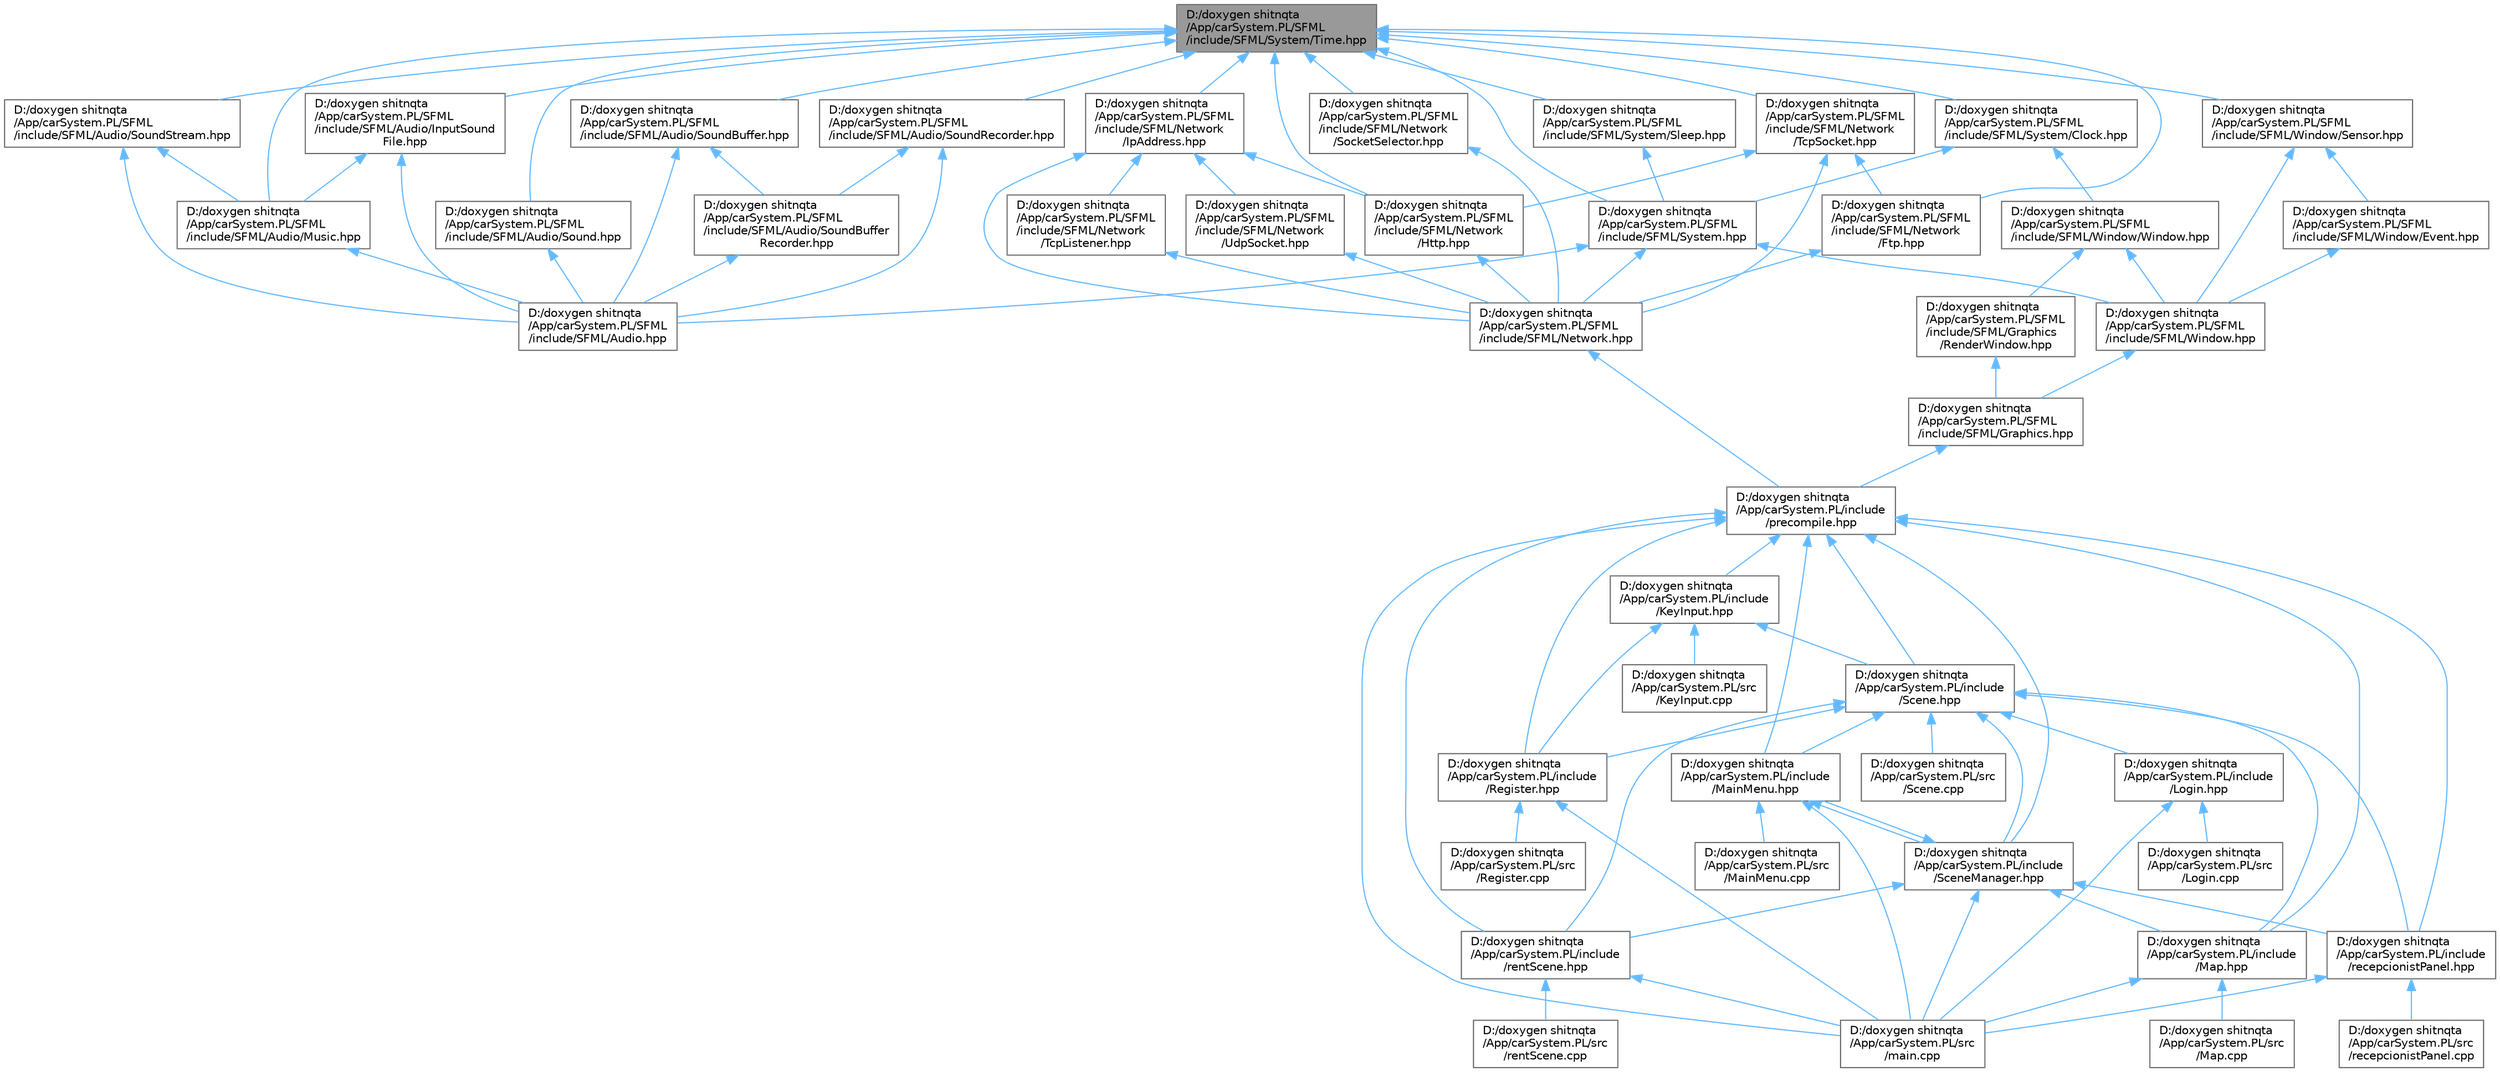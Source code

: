 digraph "D:/doxygen shitnqta/App/carSystem.PL/SFML/include/SFML/System/Time.hpp"
{
 // INTERACTIVE_SVG=YES
 // LATEX_PDF_SIZE
  bgcolor="transparent";
  edge [fontname=Helvetica,fontsize=10,labelfontname=Helvetica,labelfontsize=10];
  node [fontname=Helvetica,fontsize=10,shape=box,height=0.2,width=0.4];
  Node1 [id="Node000001",label="D:/doxygen shitnqta\l/App/carSystem.PL/SFML\l/include/SFML/System/Time.hpp",height=0.2,width=0.4,color="gray40", fillcolor="grey60", style="filled", fontcolor="black",tooltip=" "];
  Node1 -> Node2 [id="edge92_Node000001_Node000002",dir="back",color="steelblue1",style="solid",tooltip=" "];
  Node2 [id="Node000002",label="D:/doxygen shitnqta\l/App/carSystem.PL/SFML\l/include/SFML/Audio/InputSound\lFile.hpp",height=0.2,width=0.4,color="grey40", fillcolor="white", style="filled",URL="$a00314.html",tooltip=" "];
  Node2 -> Node3 [id="edge93_Node000002_Node000003",dir="back",color="steelblue1",style="solid",tooltip=" "];
  Node3 [id="Node000003",label="D:/doxygen shitnqta\l/App/carSystem.PL/SFML\l/include/SFML/Audio.hpp",height=0.2,width=0.4,color="grey40", fillcolor="white", style="filled",URL="$a00356.html",tooltip=" "];
  Node2 -> Node4 [id="edge94_Node000002_Node000004",dir="back",color="steelblue1",style="solid",tooltip=" "];
  Node4 [id="Node000004",label="D:/doxygen shitnqta\l/App/carSystem.PL/SFML\l/include/SFML/Audio/Music.hpp",height=0.2,width=0.4,color="grey40", fillcolor="white", style="filled",URL="$a00320.html",tooltip=" "];
  Node4 -> Node3 [id="edge95_Node000004_Node000003",dir="back",color="steelblue1",style="solid",tooltip=" "];
  Node1 -> Node4 [id="edge96_Node000001_Node000004",dir="back",color="steelblue1",style="solid",tooltip=" "];
  Node1 -> Node5 [id="edge97_Node000001_Node000005",dir="back",color="steelblue1",style="solid",tooltip=" "];
  Node5 [id="Node000005",label="D:/doxygen shitnqta\l/App/carSystem.PL/SFML\l/include/SFML/Audio/Sound.hpp",height=0.2,width=0.4,color="grey40", fillcolor="white", style="filled",URL="$a00326.html",tooltip=" "];
  Node5 -> Node3 [id="edge98_Node000005_Node000003",dir="back",color="steelblue1",style="solid",tooltip=" "];
  Node1 -> Node6 [id="edge99_Node000001_Node000006",dir="back",color="steelblue1",style="solid",tooltip=" "];
  Node6 [id="Node000006",label="D:/doxygen shitnqta\l/App/carSystem.PL/SFML\l/include/SFML/Audio/SoundBuffer.hpp",height=0.2,width=0.4,color="grey40", fillcolor="white", style="filled",URL="$a00329.html",tooltip=" "];
  Node6 -> Node3 [id="edge100_Node000006_Node000003",dir="back",color="steelblue1",style="solid",tooltip=" "];
  Node6 -> Node7 [id="edge101_Node000006_Node000007",dir="back",color="steelblue1",style="solid",tooltip=" "];
  Node7 [id="Node000007",label="D:/doxygen shitnqta\l/App/carSystem.PL/SFML\l/include/SFML/Audio/SoundBuffer\lRecorder.hpp",height=0.2,width=0.4,color="grey40", fillcolor="white", style="filled",URL="$a00332.html",tooltip=" "];
  Node7 -> Node3 [id="edge102_Node000007_Node000003",dir="back",color="steelblue1",style="solid",tooltip=" "];
  Node1 -> Node8 [id="edge103_Node000001_Node000008",dir="back",color="steelblue1",style="solid",tooltip=" "];
  Node8 [id="Node000008",label="D:/doxygen shitnqta\l/App/carSystem.PL/SFML\l/include/SFML/Audio/SoundRecorder.hpp",height=0.2,width=0.4,color="grey40", fillcolor="white", style="filled",URL="$a00347.html",tooltip=" "];
  Node8 -> Node3 [id="edge104_Node000008_Node000003",dir="back",color="steelblue1",style="solid",tooltip=" "];
  Node8 -> Node7 [id="edge105_Node000008_Node000007",dir="back",color="steelblue1",style="solid",tooltip=" "];
  Node1 -> Node9 [id="edge106_Node000001_Node000009",dir="back",color="steelblue1",style="solid",tooltip=" "];
  Node9 [id="Node000009",label="D:/doxygen shitnqta\l/App/carSystem.PL/SFML\l/include/SFML/Audio/SoundStream.hpp",height=0.2,width=0.4,color="grey40", fillcolor="white", style="filled",URL="$a00353.html",tooltip=" "];
  Node9 -> Node3 [id="edge107_Node000009_Node000003",dir="back",color="steelblue1",style="solid",tooltip=" "];
  Node9 -> Node4 [id="edge108_Node000009_Node000004",dir="back",color="steelblue1",style="solid",tooltip=" "];
  Node1 -> Node10 [id="edge109_Node000001_Node000010",dir="back",color="steelblue1",style="solid",tooltip=" "];
  Node10 [id="Node000010",label="D:/doxygen shitnqta\l/App/carSystem.PL/SFML\l/include/SFML/Network\l/Ftp.hpp",height=0.2,width=0.4,color="grey40", fillcolor="white", style="filled",URL="$a00458.html",tooltip=" "];
  Node10 -> Node11 [id="edge110_Node000010_Node000011",dir="back",color="steelblue1",style="solid",tooltip=" "];
  Node11 [id="Node000011",label="D:/doxygen shitnqta\l/App/carSystem.PL/SFML\l/include/SFML/Network.hpp",height=0.2,width=0.4,color="grey40", fillcolor="white", style="filled",URL="$a00488.html",tooltip=" "];
  Node11 -> Node12 [id="edge111_Node000011_Node000012",dir="back",color="steelblue1",style="solid",tooltip=" "];
  Node12 [id="Node000012",label="D:/doxygen shitnqta\l/App/carSystem.PL/include\l/precompile.hpp",height=0.2,width=0.4,color="grey40", fillcolor="white", style="filled",URL="$a02200.html",tooltip=" "];
  Node12 -> Node13 [id="edge112_Node000012_Node000013",dir="back",color="steelblue1",style="solid",tooltip=" "];
  Node13 [id="Node000013",label="D:/doxygen shitnqta\l/App/carSystem.PL/include\l/KeyInput.hpp",height=0.2,width=0.4,color="grey40", fillcolor="white", style="filled",URL="$a00275.html",tooltip=" "];
  Node13 -> Node14 [id="edge113_Node000013_Node000014",dir="back",color="steelblue1",style="solid",tooltip=" "];
  Node14 [id="Node000014",label="D:/doxygen shitnqta\l/App/carSystem.PL/include\l/Register.hpp",height=0.2,width=0.4,color="grey40", fillcolor="white", style="filled",URL="$a00296.html",tooltip=" "];
  Node14 -> Node15 [id="edge114_Node000014_Node000015",dir="back",color="steelblue1",style="solid",tooltip=" "];
  Node15 [id="Node000015",label="D:/doxygen shitnqta\l/App/carSystem.PL/src\l/Register.cpp",height=0.2,width=0.4,color="grey40", fillcolor="white", style="filled",URL="$a00641.html",tooltip=" "];
  Node14 -> Node16 [id="edge115_Node000014_Node000016",dir="back",color="steelblue1",style="solid",tooltip=" "];
  Node16 [id="Node000016",label="D:/doxygen shitnqta\l/App/carSystem.PL/src\l/main.cpp",height=0.2,width=0.4,color="grey40", fillcolor="white", style="filled",URL="$a00629.html",tooltip=" "];
  Node13 -> Node17 [id="edge116_Node000013_Node000017",dir="back",color="steelblue1",style="solid",tooltip=" "];
  Node17 [id="Node000017",label="D:/doxygen shitnqta\l/App/carSystem.PL/include\l/Scene.hpp",height=0.2,width=0.4,color="grey40", fillcolor="white", style="filled",URL="$a00302.html",tooltip=" "];
  Node17 -> Node18 [id="edge117_Node000017_Node000018",dir="back",color="steelblue1",style="solid",tooltip=" "];
  Node18 [id="Node000018",label="D:/doxygen shitnqta\l/App/carSystem.PL/include\l/Login.hpp",height=0.2,width=0.4,color="grey40", fillcolor="white", style="filled",URL="$a00278.html",tooltip=" "];
  Node18 -> Node19 [id="edge118_Node000018_Node000019",dir="back",color="steelblue1",style="solid",tooltip=" "];
  Node19 [id="Node000019",label="D:/doxygen shitnqta\l/App/carSystem.PL/src\l/Login.cpp",height=0.2,width=0.4,color="grey40", fillcolor="white", style="filled",URL="$a00623.html",tooltip=" "];
  Node18 -> Node16 [id="edge119_Node000018_Node000016",dir="back",color="steelblue1",style="solid",tooltip=" "];
  Node17 -> Node20 [id="edge120_Node000017_Node000020",dir="back",color="steelblue1",style="solid",tooltip=" "];
  Node20 [id="Node000020",label="D:/doxygen shitnqta\l/App/carSystem.PL/include\l/MainMenu.hpp",height=0.2,width=0.4,color="grey40", fillcolor="white", style="filled",URL="$a00284.html",tooltip=" "];
  Node20 -> Node21 [id="edge121_Node000020_Node000021",dir="back",color="steelblue1",style="solid",tooltip=" "];
  Node21 [id="Node000021",label="D:/doxygen shitnqta\l/App/carSystem.PL/include\l/SceneManager.hpp",height=0.2,width=0.4,color="grey40", fillcolor="white", style="filled",URL="$a00305.html",tooltip=" "];
  Node21 -> Node20 [id="edge122_Node000021_Node000020",dir="back",color="steelblue1",style="solid",tooltip=" "];
  Node21 -> Node22 [id="edge123_Node000021_Node000022",dir="back",color="steelblue1",style="solid",tooltip=" "];
  Node22 [id="Node000022",label="D:/doxygen shitnqta\l/App/carSystem.PL/include\l/Map.hpp",height=0.2,width=0.4,color="grey40", fillcolor="white", style="filled",URL="$a00287.html",tooltip=" "];
  Node22 -> Node23 [id="edge124_Node000022_Node000023",dir="back",color="steelblue1",style="solid",tooltip=" "];
  Node23 [id="Node000023",label="D:/doxygen shitnqta\l/App/carSystem.PL/src\l/Map.cpp",height=0.2,width=0.4,color="grey40", fillcolor="white", style="filled",URL="$a00635.html",tooltip=" "];
  Node22 -> Node16 [id="edge125_Node000022_Node000016",dir="back",color="steelblue1",style="solid",tooltip=" "];
  Node21 -> Node24 [id="edge126_Node000021_Node000024",dir="back",color="steelblue1",style="solid",tooltip=" "];
  Node24 [id="Node000024",label="D:/doxygen shitnqta\l/App/carSystem.PL/include\l/recepcionistPanel.hpp",height=0.2,width=0.4,color="grey40", fillcolor="white", style="filled",URL="$a00293.html",tooltip=" "];
  Node24 -> Node16 [id="edge127_Node000024_Node000016",dir="back",color="steelblue1",style="solid",tooltip=" "];
  Node24 -> Node25 [id="edge128_Node000024_Node000025",dir="back",color="steelblue1",style="solid",tooltip=" "];
  Node25 [id="Node000025",label="D:/doxygen shitnqta\l/App/carSystem.PL/src\l/recepcionistPanel.cpp",height=0.2,width=0.4,color="grey40", fillcolor="white", style="filled",URL="$a00638.html",tooltip=" "];
  Node21 -> Node26 [id="edge129_Node000021_Node000026",dir="back",color="steelblue1",style="solid",tooltip=" "];
  Node26 [id="Node000026",label="D:/doxygen shitnqta\l/App/carSystem.PL/include\l/rentScene.hpp",height=0.2,width=0.4,color="grey40", fillcolor="white", style="filled",URL="$a00299.html",tooltip=" "];
  Node26 -> Node16 [id="edge130_Node000026_Node000016",dir="back",color="steelblue1",style="solid",tooltip=" "];
  Node26 -> Node27 [id="edge131_Node000026_Node000027",dir="back",color="steelblue1",style="solid",tooltip=" "];
  Node27 [id="Node000027",label="D:/doxygen shitnqta\l/App/carSystem.PL/src\l/rentScene.cpp",height=0.2,width=0.4,color="grey40", fillcolor="white", style="filled",URL="$a00644.html",tooltip=" "];
  Node21 -> Node16 [id="edge132_Node000021_Node000016",dir="back",color="steelblue1",style="solid",tooltip=" "];
  Node20 -> Node28 [id="edge133_Node000020_Node000028",dir="back",color="steelblue1",style="solid",tooltip=" "];
  Node28 [id="Node000028",label="D:/doxygen shitnqta\l/App/carSystem.PL/src\l/MainMenu.cpp",height=0.2,width=0.4,color="grey40", fillcolor="white", style="filled",URL="$a00632.html",tooltip=" "];
  Node20 -> Node16 [id="edge134_Node000020_Node000016",dir="back",color="steelblue1",style="solid",tooltip=" "];
  Node17 -> Node22 [id="edge135_Node000017_Node000022",dir="back",color="steelblue1",style="solid",tooltip=" "];
  Node17 -> Node14 [id="edge136_Node000017_Node000014",dir="back",color="steelblue1",style="solid",tooltip=" "];
  Node17 -> Node21 [id="edge137_Node000017_Node000021",dir="back",color="steelblue1",style="solid",tooltip=" "];
  Node17 -> Node24 [id="edge138_Node000017_Node000024",dir="back",color="steelblue1",style="solid",tooltip=" "];
  Node17 -> Node26 [id="edge139_Node000017_Node000026",dir="back",color="steelblue1",style="solid",tooltip=" "];
  Node17 -> Node29 [id="edge140_Node000017_Node000029",dir="back",color="steelblue1",style="solid",tooltip=" "];
  Node29 [id="Node000029",label="D:/doxygen shitnqta\l/App/carSystem.PL/src\l/Scene.cpp",height=0.2,width=0.4,color="grey40", fillcolor="white", style="filled",URL="$a00647.html",tooltip=" "];
  Node13 -> Node30 [id="edge141_Node000013_Node000030",dir="back",color="steelblue1",style="solid",tooltip=" "];
  Node30 [id="Node000030",label="D:/doxygen shitnqta\l/App/carSystem.PL/src\l/KeyInput.cpp",height=0.2,width=0.4,color="grey40", fillcolor="white", style="filled",URL="$a00620.html",tooltip=" "];
  Node12 -> Node20 [id="edge142_Node000012_Node000020",dir="back",color="steelblue1",style="solid",tooltip=" "];
  Node12 -> Node22 [id="edge143_Node000012_Node000022",dir="back",color="steelblue1",style="solid",tooltip=" "];
  Node12 -> Node14 [id="edge144_Node000012_Node000014",dir="back",color="steelblue1",style="solid",tooltip=" "];
  Node12 -> Node17 [id="edge145_Node000012_Node000017",dir="back",color="steelblue1",style="solid",tooltip=" "];
  Node12 -> Node21 [id="edge146_Node000012_Node000021",dir="back",color="steelblue1",style="solid",tooltip=" "];
  Node12 -> Node24 [id="edge147_Node000012_Node000024",dir="back",color="steelblue1",style="solid",tooltip=" "];
  Node12 -> Node26 [id="edge148_Node000012_Node000026",dir="back",color="steelblue1",style="solid",tooltip=" "];
  Node12 -> Node16 [id="edge149_Node000012_Node000016",dir="back",color="steelblue1",style="solid",tooltip=" "];
  Node1 -> Node31 [id="edge150_Node000001_Node000031",dir="back",color="steelblue1",style="solid",tooltip=" "];
  Node31 [id="Node000031",label="D:/doxygen shitnqta\l/App/carSystem.PL/SFML\l/include/SFML/Network\l/Http.hpp",height=0.2,width=0.4,color="grey40", fillcolor="white", style="filled",URL="$a00461.html",tooltip=" "];
  Node31 -> Node11 [id="edge151_Node000031_Node000011",dir="back",color="steelblue1",style="solid",tooltip=" "];
  Node1 -> Node32 [id="edge152_Node000001_Node000032",dir="back",color="steelblue1",style="solid",tooltip=" "];
  Node32 [id="Node000032",label="D:/doxygen shitnqta\l/App/carSystem.PL/SFML\l/include/SFML/Network\l/IpAddress.hpp",height=0.2,width=0.4,color="grey40", fillcolor="white", style="filled",URL="$a00464.html",tooltip=" "];
  Node32 -> Node11 [id="edge153_Node000032_Node000011",dir="back",color="steelblue1",style="solid",tooltip=" "];
  Node32 -> Node31 [id="edge154_Node000032_Node000031",dir="back",color="steelblue1",style="solid",tooltip=" "];
  Node32 -> Node33 [id="edge155_Node000032_Node000033",dir="back",color="steelblue1",style="solid",tooltip=" "];
  Node33 [id="Node000033",label="D:/doxygen shitnqta\l/App/carSystem.PL/SFML\l/include/SFML/Network\l/TcpListener.hpp",height=0.2,width=0.4,color="grey40", fillcolor="white", style="filled",URL="$a00479.html",tooltip=" "];
  Node33 -> Node11 [id="edge156_Node000033_Node000011",dir="back",color="steelblue1",style="solid",tooltip=" "];
  Node32 -> Node34 [id="edge157_Node000032_Node000034",dir="back",color="steelblue1",style="solid",tooltip=" "];
  Node34 [id="Node000034",label="D:/doxygen shitnqta\l/App/carSystem.PL/SFML\l/include/SFML/Network\l/UdpSocket.hpp",height=0.2,width=0.4,color="grey40", fillcolor="white", style="filled",URL="$a00485.html",tooltip=" "];
  Node34 -> Node11 [id="edge158_Node000034_Node000011",dir="back",color="steelblue1",style="solid",tooltip=" "];
  Node1 -> Node35 [id="edge159_Node000001_Node000035",dir="back",color="steelblue1",style="solid",tooltip=" "];
  Node35 [id="Node000035",label="D:/doxygen shitnqta\l/App/carSystem.PL/SFML\l/include/SFML/Network\l/SocketSelector.hpp",height=0.2,width=0.4,color="grey40", fillcolor="white", style="filled",URL="$a00476.html",tooltip=" "];
  Node35 -> Node11 [id="edge160_Node000035_Node000011",dir="back",color="steelblue1",style="solid",tooltip=" "];
  Node1 -> Node36 [id="edge161_Node000001_Node000036",dir="back",color="steelblue1",style="solid",tooltip=" "];
  Node36 [id="Node000036",label="D:/doxygen shitnqta\l/App/carSystem.PL/SFML\l/include/SFML/Network\l/TcpSocket.hpp",height=0.2,width=0.4,color="grey40", fillcolor="white", style="filled",URL="$a00482.html",tooltip=" "];
  Node36 -> Node11 [id="edge162_Node000036_Node000011",dir="back",color="steelblue1",style="solid",tooltip=" "];
  Node36 -> Node10 [id="edge163_Node000036_Node000010",dir="back",color="steelblue1",style="solid",tooltip=" "];
  Node36 -> Node31 [id="edge164_Node000036_Node000031",dir="back",color="steelblue1",style="solid",tooltip=" "];
  Node1 -> Node37 [id="edge165_Node000001_Node000037",dir="back",color="steelblue1",style="solid",tooltip=" "];
  Node37 [id="Node000037",label="D:/doxygen shitnqta\l/App/carSystem.PL/SFML\l/include/SFML/System.hpp",height=0.2,width=0.4,color="grey40", fillcolor="white", style="filled",URL="$a00566.html",tooltip=" "];
  Node37 -> Node3 [id="edge166_Node000037_Node000003",dir="back",color="steelblue1",style="solid",tooltip=" "];
  Node37 -> Node11 [id="edge167_Node000037_Node000011",dir="back",color="steelblue1",style="solid",tooltip=" "];
  Node37 -> Node38 [id="edge168_Node000037_Node000038",dir="back",color="steelblue1",style="solid",tooltip=" "];
  Node38 [id="Node000038",label="D:/doxygen shitnqta\l/App/carSystem.PL/SFML\l/include/SFML/Window.hpp",height=0.2,width=0.4,color="grey40", fillcolor="white", style="filled",URL="$a00605.html",tooltip=" "];
  Node38 -> Node39 [id="edge169_Node000038_Node000039",dir="back",color="steelblue1",style="solid",tooltip=" "];
  Node39 [id="Node000039",label="D:/doxygen shitnqta\l/App/carSystem.PL/SFML\l/include/SFML/Graphics.hpp",height=0.2,width=0.4,color="grey40", fillcolor="white", style="filled",URL="$a00452.html",tooltip=" "];
  Node39 -> Node12 [id="edge170_Node000039_Node000012",dir="back",color="steelblue1",style="solid",tooltip=" "];
  Node1 -> Node40 [id="edge171_Node000001_Node000040",dir="back",color="steelblue1",style="solid",tooltip=" "];
  Node40 [id="Node000040",label="D:/doxygen shitnqta\l/App/carSystem.PL/SFML\l/include/SFML/System/Clock.hpp",height=0.2,width=0.4,color="grey40", fillcolor="white", style="filled",URL="$a00494.html",tooltip=" "];
  Node40 -> Node37 [id="edge172_Node000040_Node000037",dir="back",color="steelblue1",style="solid",tooltip=" "];
  Node40 -> Node41 [id="edge173_Node000040_Node000041",dir="back",color="steelblue1",style="solid",tooltip=" "];
  Node41 [id="Node000041",label="D:/doxygen shitnqta\l/App/carSystem.PL/SFML\l/include/SFML/Window/Window.hpp",height=0.2,width=0.4,color="grey40", fillcolor="white", style="filled",URL="$a02218.html",tooltip=" "];
  Node41 -> Node42 [id="edge174_Node000041_Node000042",dir="back",color="steelblue1",style="solid",tooltip=" "];
  Node42 [id="Node000042",label="D:/doxygen shitnqta\l/App/carSystem.PL/SFML\l/include/SFML/Graphics\l/RenderWindow.hpp",height=0.2,width=0.4,color="grey40", fillcolor="white", style="filled",URL="$a00416.html",tooltip=" "];
  Node42 -> Node39 [id="edge175_Node000042_Node000039",dir="back",color="steelblue1",style="solid",tooltip=" "];
  Node41 -> Node38 [id="edge176_Node000041_Node000038",dir="back",color="steelblue1",style="solid",tooltip=" "];
  Node1 -> Node43 [id="edge177_Node000001_Node000043",dir="back",color="steelblue1",style="solid",tooltip=" "];
  Node43 [id="Node000043",label="D:/doxygen shitnqta\l/App/carSystem.PL/SFML\l/include/SFML/System/Sleep.hpp",height=0.2,width=0.4,color="grey40", fillcolor="white", style="filled",URL="$a00521.html",tooltip=" "];
  Node43 -> Node37 [id="edge178_Node000043_Node000037",dir="back",color="steelblue1",style="solid",tooltip=" "];
  Node1 -> Node44 [id="edge179_Node000001_Node000044",dir="back",color="steelblue1",style="solid",tooltip=" "];
  Node44 [id="Node000044",label="D:/doxygen shitnqta\l/App/carSystem.PL/SFML\l/include/SFML/Window/Sensor.hpp",height=0.2,width=0.4,color="grey40", fillcolor="white", style="filled",URL="$a00596.html",tooltip=" "];
  Node44 -> Node38 [id="edge180_Node000044_Node000038",dir="back",color="steelblue1",style="solid",tooltip=" "];
  Node44 -> Node45 [id="edge181_Node000044_Node000045",dir="back",color="steelblue1",style="solid",tooltip=" "];
  Node45 [id="Node000045",label="D:/doxygen shitnqta\l/App/carSystem.PL/SFML\l/include/SFML/Window/Event.hpp",height=0.2,width=0.4,color="grey40", fillcolor="white", style="filled",URL="$a00581.html",tooltip=" "];
  Node45 -> Node38 [id="edge182_Node000045_Node000038",dir="back",color="steelblue1",style="solid",tooltip=" "];
}
